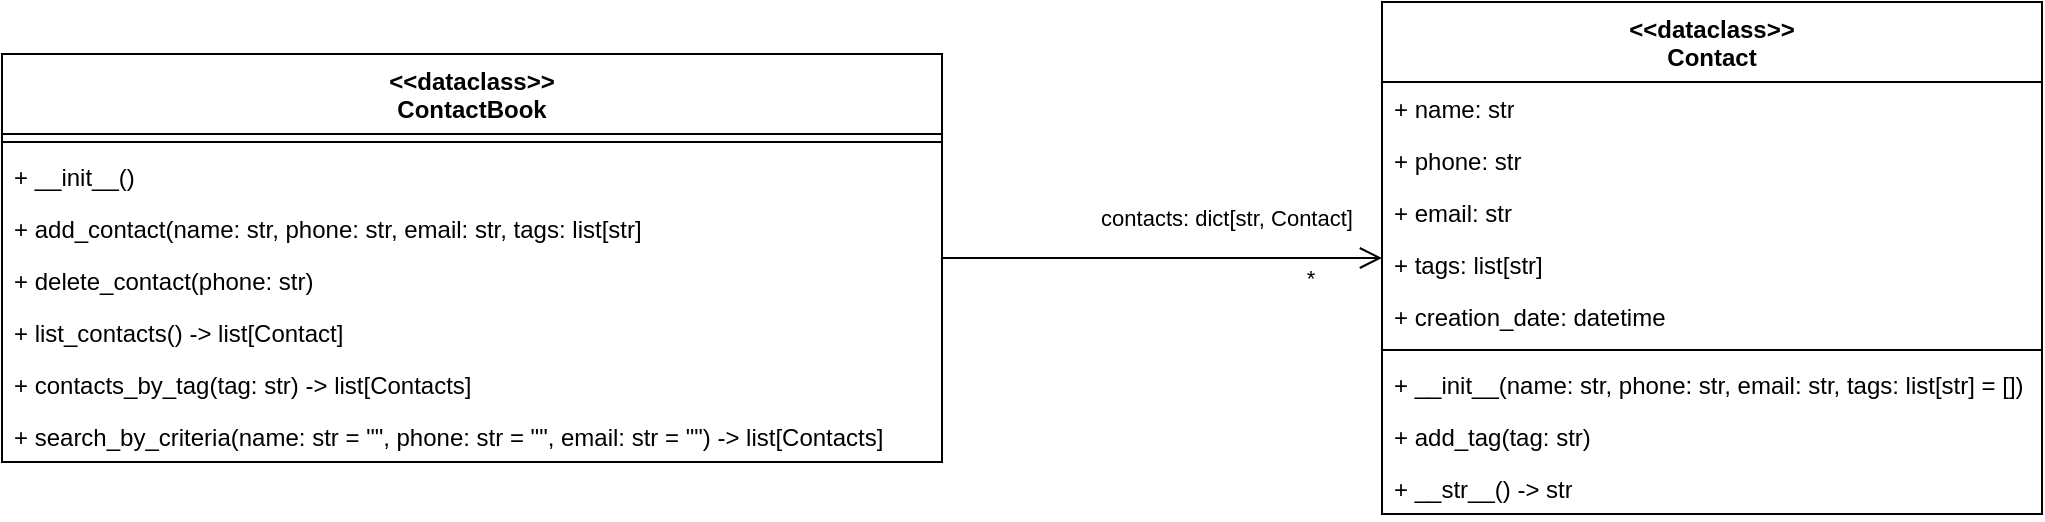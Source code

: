 <mxfile version="24.7.16">
  <diagram name="Page-1" id="UnxVTszu5gvbDZAWaZDA">
    <mxGraphModel dx="1120" dy="434" grid="1" gridSize="10" guides="1" tooltips="1" connect="1" arrows="1" fold="1" page="1" pageScale="1" pageWidth="850" pageHeight="1100" math="0" shadow="0">
      <root>
        <mxCell id="0" />
        <mxCell id="1" parent="0" />
        <mxCell id="cfViVuv2iJeSUfRxhKvW-1" value="&lt;div&gt;&amp;lt;&amp;lt;dataclass&amp;gt;&amp;gt;&lt;/div&gt;Contact" style="swimlane;fontStyle=1;align=center;verticalAlign=top;childLayout=stackLayout;horizontal=1;startSize=40;horizontalStack=0;resizeParent=1;resizeParentMax=0;resizeLast=0;collapsible=1;marginBottom=0;whiteSpace=wrap;html=1;" vertex="1" parent="1">
          <mxGeometry x="740" y="121" width="330" height="256" as="geometry" />
        </mxCell>
        <mxCell id="cfViVuv2iJeSUfRxhKvW-2" value="+ name: str" style="text;strokeColor=none;fillColor=none;align=left;verticalAlign=top;spacingLeft=4;spacingRight=4;overflow=hidden;rotatable=0;points=[[0,0.5],[1,0.5]];portConstraint=eastwest;whiteSpace=wrap;html=1;" vertex="1" parent="cfViVuv2iJeSUfRxhKvW-1">
          <mxGeometry y="40" width="330" height="26" as="geometry" />
        </mxCell>
        <mxCell id="cfViVuv2iJeSUfRxhKvW-17" value="+ phone: str" style="text;strokeColor=none;fillColor=none;align=left;verticalAlign=top;spacingLeft=4;spacingRight=4;overflow=hidden;rotatable=0;points=[[0,0.5],[1,0.5]];portConstraint=eastwest;whiteSpace=wrap;html=1;" vertex="1" parent="cfViVuv2iJeSUfRxhKvW-1">
          <mxGeometry y="66" width="330" height="26" as="geometry" />
        </mxCell>
        <mxCell id="cfViVuv2iJeSUfRxhKvW-18" value="+ email: str" style="text;strokeColor=none;fillColor=none;align=left;verticalAlign=top;spacingLeft=4;spacingRight=4;overflow=hidden;rotatable=0;points=[[0,0.5],[1,0.5]];portConstraint=eastwest;whiteSpace=wrap;html=1;" vertex="1" parent="cfViVuv2iJeSUfRxhKvW-1">
          <mxGeometry y="92" width="330" height="26" as="geometry" />
        </mxCell>
        <mxCell id="cfViVuv2iJeSUfRxhKvW-19" value="+ tags: list[str]" style="text;strokeColor=none;fillColor=none;align=left;verticalAlign=top;spacingLeft=4;spacingRight=4;overflow=hidden;rotatable=0;points=[[0,0.5],[1,0.5]];portConstraint=eastwest;whiteSpace=wrap;html=1;" vertex="1" parent="cfViVuv2iJeSUfRxhKvW-1">
          <mxGeometry y="118" width="330" height="26" as="geometry" />
        </mxCell>
        <mxCell id="cfViVuv2iJeSUfRxhKvW-20" value="+ creation_date: datetime" style="text;strokeColor=none;fillColor=none;align=left;verticalAlign=top;spacingLeft=4;spacingRight=4;overflow=hidden;rotatable=0;points=[[0,0.5],[1,0.5]];portConstraint=eastwest;whiteSpace=wrap;html=1;" vertex="1" parent="cfViVuv2iJeSUfRxhKvW-1">
          <mxGeometry y="144" width="330" height="26" as="geometry" />
        </mxCell>
        <mxCell id="cfViVuv2iJeSUfRxhKvW-3" value="" style="line;strokeWidth=1;fillColor=none;align=left;verticalAlign=middle;spacingTop=-1;spacingLeft=3;spacingRight=3;rotatable=0;labelPosition=right;points=[];portConstraint=eastwest;strokeColor=inherit;" vertex="1" parent="cfViVuv2iJeSUfRxhKvW-1">
          <mxGeometry y="170" width="330" height="8" as="geometry" />
        </mxCell>
        <mxCell id="cfViVuv2iJeSUfRxhKvW-4" value="+ __init__(name: str, phone: str, email: str, tags: list[str] = [])" style="text;strokeColor=none;fillColor=none;align=left;verticalAlign=top;spacingLeft=4;spacingRight=4;overflow=hidden;rotatable=0;points=[[0,0.5],[1,0.5]];portConstraint=eastwest;whiteSpace=wrap;html=1;" vertex="1" parent="cfViVuv2iJeSUfRxhKvW-1">
          <mxGeometry y="178" width="330" height="26" as="geometry" />
        </mxCell>
        <mxCell id="cfViVuv2iJeSUfRxhKvW-21" value="+ add_tag(tag: str)" style="text;strokeColor=none;fillColor=none;align=left;verticalAlign=top;spacingLeft=4;spacingRight=4;overflow=hidden;rotatable=0;points=[[0,0.5],[1,0.5]];portConstraint=eastwest;whiteSpace=wrap;html=1;" vertex="1" parent="cfViVuv2iJeSUfRxhKvW-1">
          <mxGeometry y="204" width="330" height="26" as="geometry" />
        </mxCell>
        <mxCell id="cfViVuv2iJeSUfRxhKvW-22" value="+ __str__() -&amp;gt; str" style="text;strokeColor=none;fillColor=none;align=left;verticalAlign=top;spacingLeft=4;spacingRight=4;overflow=hidden;rotatable=0;points=[[0,0.5],[1,0.5]];portConstraint=eastwest;whiteSpace=wrap;html=1;" vertex="1" parent="cfViVuv2iJeSUfRxhKvW-1">
          <mxGeometry y="230" width="330" height="26" as="geometry" />
        </mxCell>
        <mxCell id="cfViVuv2iJeSUfRxhKvW-9" style="edgeStyle=orthogonalEdgeStyle;rounded=0;orthogonalLoop=1;jettySize=auto;html=1;endArrow=open;endFill=0;endSize=9;" edge="1" parent="1" source="cfViVuv2iJeSUfRxhKvW-5" target="cfViVuv2iJeSUfRxhKvW-1">
          <mxGeometry relative="1" as="geometry" />
        </mxCell>
        <mxCell id="cfViVuv2iJeSUfRxhKvW-10" value="contacts: dict[str, Contact]" style="edgeLabel;html=1;align=center;verticalAlign=middle;resizable=0;points=[];" vertex="1" connectable="0" parent="cfViVuv2iJeSUfRxhKvW-9">
          <mxGeometry x="0.659" y="2" relative="1" as="geometry">
            <mxPoint x="-41" y="-18" as="offset" />
          </mxGeometry>
        </mxCell>
        <mxCell id="cfViVuv2iJeSUfRxhKvW-11" value="*" style="edgeLabel;html=1;align=center;verticalAlign=middle;resizable=0;points=[];" vertex="1" connectable="0" parent="cfViVuv2iJeSUfRxhKvW-9">
          <mxGeometry x="0.671" y="-1" relative="1" as="geometry">
            <mxPoint y="9" as="offset" />
          </mxGeometry>
        </mxCell>
        <mxCell id="cfViVuv2iJeSUfRxhKvW-5" value="&lt;div&gt;&amp;lt;&amp;lt;dataclass&amp;gt;&amp;gt;&lt;/div&gt;ContactBook" style="swimlane;fontStyle=1;align=center;verticalAlign=top;childLayout=stackLayout;horizontal=1;startSize=40;horizontalStack=0;resizeParent=1;resizeParentMax=0;resizeLast=0;collapsible=1;marginBottom=0;whiteSpace=wrap;html=1;" vertex="1" parent="1">
          <mxGeometry x="50" y="147" width="470" height="204" as="geometry" />
        </mxCell>
        <mxCell id="cfViVuv2iJeSUfRxhKvW-7" value="" style="line;strokeWidth=1;fillColor=none;align=left;verticalAlign=middle;spacingTop=-1;spacingLeft=3;spacingRight=3;rotatable=0;labelPosition=right;points=[];portConstraint=eastwest;strokeColor=inherit;" vertex="1" parent="cfViVuv2iJeSUfRxhKvW-5">
          <mxGeometry y="40" width="470" height="8" as="geometry" />
        </mxCell>
        <mxCell id="cfViVuv2iJeSUfRxhKvW-8" value="+ __init__()" style="text;strokeColor=none;fillColor=none;align=left;verticalAlign=top;spacingLeft=4;spacingRight=4;overflow=hidden;rotatable=0;points=[[0,0.5],[1,0.5]];portConstraint=eastwest;whiteSpace=wrap;html=1;" vertex="1" parent="cfViVuv2iJeSUfRxhKvW-5">
          <mxGeometry y="48" width="470" height="26" as="geometry" />
        </mxCell>
        <mxCell id="cfViVuv2iJeSUfRxhKvW-12" value="+ add_contact(name: str, phone: str, email: str, tags: list[str]" style="text;strokeColor=none;fillColor=none;align=left;verticalAlign=top;spacingLeft=4;spacingRight=4;overflow=hidden;rotatable=0;points=[[0,0.5],[1,0.5]];portConstraint=eastwest;whiteSpace=wrap;html=1;" vertex="1" parent="cfViVuv2iJeSUfRxhKvW-5">
          <mxGeometry y="74" width="470" height="26" as="geometry" />
        </mxCell>
        <mxCell id="cfViVuv2iJeSUfRxhKvW-13" value="+ delete_contact(phone: str)" style="text;strokeColor=none;fillColor=none;align=left;verticalAlign=top;spacingLeft=4;spacingRight=4;overflow=hidden;rotatable=0;points=[[0,0.5],[1,0.5]];portConstraint=eastwest;whiteSpace=wrap;html=1;" vertex="1" parent="cfViVuv2iJeSUfRxhKvW-5">
          <mxGeometry y="100" width="470" height="26" as="geometry" />
        </mxCell>
        <mxCell id="cfViVuv2iJeSUfRxhKvW-14" value="+ list_contacts() -&amp;gt; list[Contact]" style="text;strokeColor=none;fillColor=none;align=left;verticalAlign=top;spacingLeft=4;spacingRight=4;overflow=hidden;rotatable=0;points=[[0,0.5],[1,0.5]];portConstraint=eastwest;whiteSpace=wrap;html=1;" vertex="1" parent="cfViVuv2iJeSUfRxhKvW-5">
          <mxGeometry y="126" width="470" height="26" as="geometry" />
        </mxCell>
        <mxCell id="cfViVuv2iJeSUfRxhKvW-15" value="+ contacts_by_tag(tag: str) -&amp;gt; list[Contacts]" style="text;strokeColor=none;fillColor=none;align=left;verticalAlign=top;spacingLeft=4;spacingRight=4;overflow=hidden;rotatable=0;points=[[0,0.5],[1,0.5]];portConstraint=eastwest;whiteSpace=wrap;html=1;" vertex="1" parent="cfViVuv2iJeSUfRxhKvW-5">
          <mxGeometry y="152" width="470" height="26" as="geometry" />
        </mxCell>
        <mxCell id="cfViVuv2iJeSUfRxhKvW-16" value="+ search_by_criteria(name: str = &quot;&quot;, phone: str = &quot;&quot;, email: str = &quot;&quot;) -&amp;gt; list[Contacts]" style="text;strokeColor=none;fillColor=none;align=left;verticalAlign=top;spacingLeft=4;spacingRight=4;overflow=hidden;rotatable=0;points=[[0,0.5],[1,0.5]];portConstraint=eastwest;whiteSpace=wrap;html=1;" vertex="1" parent="cfViVuv2iJeSUfRxhKvW-5">
          <mxGeometry y="178" width="470" height="26" as="geometry" />
        </mxCell>
      </root>
    </mxGraphModel>
  </diagram>
</mxfile>
